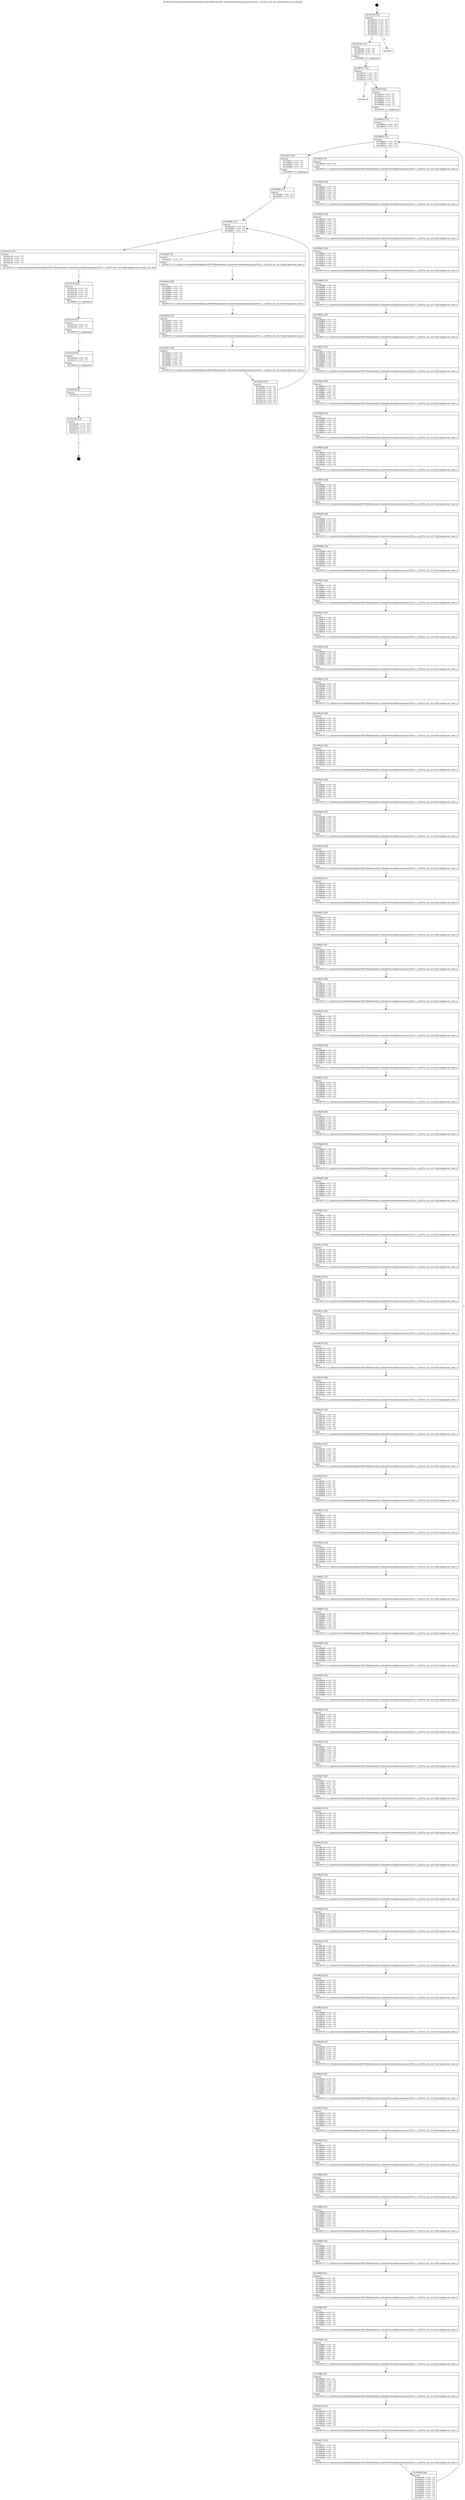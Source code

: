 digraph "0x1097a0" {
  label = "0x1097a0 (/mnt/c/Users/mathe/Desktop/tcc/POCII/binaries/extr_linuxdriversmediacommoncx2341x.c_cx2341x_set_ctrl_Final-regular.out::main(0))"
  labelloc = "t"
  node[shape=record]

  Entry [label="",width=0.3,height=0.3,shape=circle,fillcolor=black,style=filled]
  "0x1097a0" [label="{
     0x1097a0 [35]\l
     | [instrs]\l
     &nbsp;&nbsp;0x1097a0 \<+1\>: ???\l
     &nbsp;&nbsp;0x1097a1 \<+3\>: ???\l
     &nbsp;&nbsp;0x1097a4 \<+7\>: ???\l
     &nbsp;&nbsp;0x1097ab \<+7\>: ???\l
     &nbsp;&nbsp;0x1097b2 \<+3\>: ???\l
     &nbsp;&nbsp;0x1097b5 \<+4\>: ???\l
     &nbsp;&nbsp;0x1097b9 \<+4\>: ???\l
     &nbsp;&nbsp;0x1097bd \<+6\>: ???\l
  }"]
  "0x1097d4" [label="{
     0x1097d4 [13]\l
     | [instrs]\l
     &nbsp;&nbsp;0x1097d4 \<+4\>: ???\l
     &nbsp;&nbsp;0x1097d8 \<+4\>: ???\l
     &nbsp;&nbsp;0x1097dc \<+5\>: ???\l
     | [calls]\l
     &nbsp;&nbsp;0x109060 \{1\} (unknown)\l
  }"]
  "0x1097c3" [label="{
     0x1097c3\l
  }", style=dashed]
  "0x1097e1" [label="{
     0x1097e1 [14]\l
     | [instrs]\l
     &nbsp;&nbsp;0x1097e1 \<+3\>: ???\l
     &nbsp;&nbsp;0x1097e4 \<+3\>: ???\l
     &nbsp;&nbsp;0x1097e7 \<+2\>: ???\l
     &nbsp;&nbsp;0x1097e9 \<+6\>: ???\l
  }"]
  "0x10a15b" [label="{
     0x10a15b\l
  }", style=dashed]
  "0x1097ef" [label="{
     0x1097ef [35]\l
     | [instrs]\l
     &nbsp;&nbsp;0x1097ef \<+5\>: ???\l
     &nbsp;&nbsp;0x1097f4 \<+7\>: ???\l
     &nbsp;&nbsp;0x1097fb \<+7\>: ???\l
     &nbsp;&nbsp;0x109802 \<+4\>: ???\l
     &nbsp;&nbsp;0x109806 \<+7\>: ???\l
     &nbsp;&nbsp;0x10980d \<+5\>: ???\l
     | [calls]\l
     &nbsp;&nbsp;0x109050 \{1\} (unknown)\l
  }"]
  Exit [label="",width=0.3,height=0.3,shape=circle,fillcolor=black,style=filled,peripheries=2]
  "0x10981d" [label="{
     0x10981d [12]\l
     | [instrs]\l
     &nbsp;&nbsp;0x10981d \<+3\>: ???\l
     &nbsp;&nbsp;0x109820 \<+3\>: ???\l
     &nbsp;&nbsp;0x109823 \<+6\>: ???\l
  }"]
  "0x10a07c" [label="{
     0x10a07c [20]\l
     | [instrs]\l
     &nbsp;&nbsp;0x10a07c \<+7\>: ???\l
     &nbsp;&nbsp;0x10a083 \<+4\>: ???\l
     &nbsp;&nbsp;0x10a087 \<+4\>: ???\l
     &nbsp;&nbsp;0x10a08b \<+5\>: ???\l
     | [calls]\l
     &nbsp;&nbsp;0x109050 \{1\} (unknown)\l
  }"]
  "0x109829" [label="{
     0x109829 [5]\l
     | [instrs]\l
     &nbsp;&nbsp;0x109829 \<+5\>: ???\l
     | [calls]\l
     &nbsp;&nbsp;0x109170 \{1\} (/mnt/c/Users/mathe/Desktop/tcc/POCII/binaries/extr_linuxdriversmediacommoncx2341x.c_cx2341x_set_ctrl_Final-regular.out::next_i)\l
  }"]
  "0x10982e" [label="{
     0x10982e [28]\l
     | [instrs]\l
     &nbsp;&nbsp;0x10982e \<+5\>: ???\l
     &nbsp;&nbsp;0x109833 \<+1\>: ???\l
     &nbsp;&nbsp;0x109834 \<+2\>: ???\l
     &nbsp;&nbsp;0x109836 \<+6\>: ???\l
     &nbsp;&nbsp;0x10983c \<+3\>: ???\l
     &nbsp;&nbsp;0x10983f \<+6\>: ???\l
     &nbsp;&nbsp;0x109845 \<+5\>: ???\l
     | [calls]\l
     &nbsp;&nbsp;0x109170 \{1\} (/mnt/c/Users/mathe/Desktop/tcc/POCII/binaries/extr_linuxdriversmediacommoncx2341x.c_cx2341x_set_ctrl_Final-regular.out::next_i)\l
  }"]
  "0x10984a" [label="{
     0x10984a [34]\l
     | [instrs]\l
     &nbsp;&nbsp;0x10984a \<+6\>: ???\l
     &nbsp;&nbsp;0x109850 \<+3\>: ???\l
     &nbsp;&nbsp;0x109853 \<+4\>: ???\l
     &nbsp;&nbsp;0x109857 \<+4\>: ???\l
     &nbsp;&nbsp;0x10985b \<+7\>: ???\l
     &nbsp;&nbsp;0x109862 \<+3\>: ???\l
     &nbsp;&nbsp;0x109865 \<+2\>: ???\l
     &nbsp;&nbsp;0x109867 \<+5\>: ???\l
     | [calls]\l
     &nbsp;&nbsp;0x109170 \{1\} (/mnt/c/Users/mathe/Desktop/tcc/POCII/binaries/extr_linuxdriversmediacommoncx2341x.c_cx2341x_set_ctrl_Final-regular.out::next_i)\l
  }"]
  "0x10986c" [label="{
     0x10986c [28]\l
     | [instrs]\l
     &nbsp;&nbsp;0x10986c \<+5\>: ???\l
     &nbsp;&nbsp;0x109871 \<+1\>: ???\l
     &nbsp;&nbsp;0x109872 \<+2\>: ???\l
     &nbsp;&nbsp;0x109874 \<+6\>: ???\l
     &nbsp;&nbsp;0x10987a \<+3\>: ???\l
     &nbsp;&nbsp;0x10987d \<+6\>: ???\l
     &nbsp;&nbsp;0x109883 \<+5\>: ???\l
     | [calls]\l
     &nbsp;&nbsp;0x109170 \{1\} (/mnt/c/Users/mathe/Desktop/tcc/POCII/binaries/extr_linuxdriversmediacommoncx2341x.c_cx2341x_set_ctrl_Final-regular.out::next_i)\l
  }"]
  "0x109888" [label="{
     0x109888 [35]\l
     | [instrs]\l
     &nbsp;&nbsp;0x109888 \<+6\>: ???\l
     &nbsp;&nbsp;0x10988e \<+3\>: ???\l
     &nbsp;&nbsp;0x109891 \<+4\>: ???\l
     &nbsp;&nbsp;0x109895 \<+4\>: ???\l
     &nbsp;&nbsp;0x109899 \<+7\>: ???\l
     &nbsp;&nbsp;0x1098a0 \<+3\>: ???\l
     &nbsp;&nbsp;0x1098a3 \<+3\>: ???\l
     &nbsp;&nbsp;0x1098a6 \<+5\>: ???\l
     | [calls]\l
     &nbsp;&nbsp;0x109170 \{1\} (/mnt/c/Users/mathe/Desktop/tcc/POCII/binaries/extr_linuxdriversmediacommoncx2341x.c_cx2341x_set_ctrl_Final-regular.out::next_i)\l
  }"]
  "0x1098ab" [label="{
     0x1098ab [28]\l
     | [instrs]\l
     &nbsp;&nbsp;0x1098ab \<+5\>: ???\l
     &nbsp;&nbsp;0x1098b0 \<+1\>: ???\l
     &nbsp;&nbsp;0x1098b1 \<+2\>: ???\l
     &nbsp;&nbsp;0x1098b3 \<+6\>: ???\l
     &nbsp;&nbsp;0x1098b9 \<+3\>: ???\l
     &nbsp;&nbsp;0x1098bc \<+6\>: ???\l
     &nbsp;&nbsp;0x1098c2 \<+5\>: ???\l
     | [calls]\l
     &nbsp;&nbsp;0x109170 \{1\} (/mnt/c/Users/mathe/Desktop/tcc/POCII/binaries/extr_linuxdriversmediacommoncx2341x.c_cx2341x_set_ctrl_Final-regular.out::next_i)\l
  }"]
  "0x1098c7" [label="{
     0x1098c7 [35]\l
     | [instrs]\l
     &nbsp;&nbsp;0x1098c7 \<+6\>: ???\l
     &nbsp;&nbsp;0x1098cd \<+3\>: ???\l
     &nbsp;&nbsp;0x1098d0 \<+4\>: ???\l
     &nbsp;&nbsp;0x1098d4 \<+4\>: ???\l
     &nbsp;&nbsp;0x1098d8 \<+7\>: ???\l
     &nbsp;&nbsp;0x1098df \<+3\>: ???\l
     &nbsp;&nbsp;0x1098e2 \<+3\>: ???\l
     &nbsp;&nbsp;0x1098e5 \<+5\>: ???\l
     | [calls]\l
     &nbsp;&nbsp;0x109170 \{1\} (/mnt/c/Users/mathe/Desktop/tcc/POCII/binaries/extr_linuxdriversmediacommoncx2341x.c_cx2341x_set_ctrl_Final-regular.out::next_i)\l
  }"]
  "0x1098ea" [label="{
     0x1098ea [28]\l
     | [instrs]\l
     &nbsp;&nbsp;0x1098ea \<+5\>: ???\l
     &nbsp;&nbsp;0x1098ef \<+1\>: ???\l
     &nbsp;&nbsp;0x1098f0 \<+2\>: ???\l
     &nbsp;&nbsp;0x1098f2 \<+6\>: ???\l
     &nbsp;&nbsp;0x1098f8 \<+3\>: ???\l
     &nbsp;&nbsp;0x1098fb \<+6\>: ???\l
     &nbsp;&nbsp;0x109901 \<+5\>: ???\l
     | [calls]\l
     &nbsp;&nbsp;0x109170 \{1\} (/mnt/c/Users/mathe/Desktop/tcc/POCII/binaries/extr_linuxdriversmediacommoncx2341x.c_cx2341x_set_ctrl_Final-regular.out::next_i)\l
  }"]
  "0x109906" [label="{
     0x109906 [35]\l
     | [instrs]\l
     &nbsp;&nbsp;0x109906 \<+6\>: ???\l
     &nbsp;&nbsp;0x10990c \<+3\>: ???\l
     &nbsp;&nbsp;0x10990f \<+4\>: ???\l
     &nbsp;&nbsp;0x109913 \<+4\>: ???\l
     &nbsp;&nbsp;0x109917 \<+7\>: ???\l
     &nbsp;&nbsp;0x10991e \<+3\>: ???\l
     &nbsp;&nbsp;0x109921 \<+3\>: ???\l
     &nbsp;&nbsp;0x109924 \<+5\>: ???\l
     | [calls]\l
     &nbsp;&nbsp;0x109170 \{1\} (/mnt/c/Users/mathe/Desktop/tcc/POCII/binaries/extr_linuxdriversmediacommoncx2341x.c_cx2341x_set_ctrl_Final-regular.out::next_i)\l
  }"]
  "0x109929" [label="{
     0x109929 [28]\l
     | [instrs]\l
     &nbsp;&nbsp;0x109929 \<+5\>: ???\l
     &nbsp;&nbsp;0x10992e \<+1\>: ???\l
     &nbsp;&nbsp;0x10992f \<+2\>: ???\l
     &nbsp;&nbsp;0x109931 \<+6\>: ???\l
     &nbsp;&nbsp;0x109937 \<+3\>: ???\l
     &nbsp;&nbsp;0x10993a \<+6\>: ???\l
     &nbsp;&nbsp;0x109940 \<+5\>: ???\l
     | [calls]\l
     &nbsp;&nbsp;0x109170 \{1\} (/mnt/c/Users/mathe/Desktop/tcc/POCII/binaries/extr_linuxdriversmediacommoncx2341x.c_cx2341x_set_ctrl_Final-regular.out::next_i)\l
  }"]
  "0x109945" [label="{
     0x109945 [35]\l
     | [instrs]\l
     &nbsp;&nbsp;0x109945 \<+6\>: ???\l
     &nbsp;&nbsp;0x10994b \<+3\>: ???\l
     &nbsp;&nbsp;0x10994e \<+4\>: ???\l
     &nbsp;&nbsp;0x109952 \<+4\>: ???\l
     &nbsp;&nbsp;0x109956 \<+7\>: ???\l
     &nbsp;&nbsp;0x10995d \<+3\>: ???\l
     &nbsp;&nbsp;0x109960 \<+3\>: ???\l
     &nbsp;&nbsp;0x109963 \<+5\>: ???\l
     | [calls]\l
     &nbsp;&nbsp;0x109170 \{1\} (/mnt/c/Users/mathe/Desktop/tcc/POCII/binaries/extr_linuxdriversmediacommoncx2341x.c_cx2341x_set_ctrl_Final-regular.out::next_i)\l
  }"]
  "0x109968" [label="{
     0x109968 [28]\l
     | [instrs]\l
     &nbsp;&nbsp;0x109968 \<+5\>: ???\l
     &nbsp;&nbsp;0x10996d \<+1\>: ???\l
     &nbsp;&nbsp;0x10996e \<+2\>: ???\l
     &nbsp;&nbsp;0x109970 \<+6\>: ???\l
     &nbsp;&nbsp;0x109976 \<+3\>: ???\l
     &nbsp;&nbsp;0x109979 \<+6\>: ???\l
     &nbsp;&nbsp;0x10997f \<+5\>: ???\l
     | [calls]\l
     &nbsp;&nbsp;0x109170 \{1\} (/mnt/c/Users/mathe/Desktop/tcc/POCII/binaries/extr_linuxdriversmediacommoncx2341x.c_cx2341x_set_ctrl_Final-regular.out::next_i)\l
  }"]
  "0x109984" [label="{
     0x109984 [35]\l
     | [instrs]\l
     &nbsp;&nbsp;0x109984 \<+6\>: ???\l
     &nbsp;&nbsp;0x10998a \<+3\>: ???\l
     &nbsp;&nbsp;0x10998d \<+4\>: ???\l
     &nbsp;&nbsp;0x109991 \<+4\>: ???\l
     &nbsp;&nbsp;0x109995 \<+7\>: ???\l
     &nbsp;&nbsp;0x10999c \<+3\>: ???\l
     &nbsp;&nbsp;0x10999f \<+3\>: ???\l
     &nbsp;&nbsp;0x1099a2 \<+5\>: ???\l
     | [calls]\l
     &nbsp;&nbsp;0x109170 \{1\} (/mnt/c/Users/mathe/Desktop/tcc/POCII/binaries/extr_linuxdriversmediacommoncx2341x.c_cx2341x_set_ctrl_Final-regular.out::next_i)\l
  }"]
  "0x1099a7" [label="{
     0x1099a7 [28]\l
     | [instrs]\l
     &nbsp;&nbsp;0x1099a7 \<+5\>: ???\l
     &nbsp;&nbsp;0x1099ac \<+1\>: ???\l
     &nbsp;&nbsp;0x1099ad \<+2\>: ???\l
     &nbsp;&nbsp;0x1099af \<+6\>: ???\l
     &nbsp;&nbsp;0x1099b5 \<+3\>: ???\l
     &nbsp;&nbsp;0x1099b8 \<+6\>: ???\l
     &nbsp;&nbsp;0x1099be \<+5\>: ???\l
     | [calls]\l
     &nbsp;&nbsp;0x109170 \{1\} (/mnt/c/Users/mathe/Desktop/tcc/POCII/binaries/extr_linuxdriversmediacommoncx2341x.c_cx2341x_set_ctrl_Final-regular.out::next_i)\l
  }"]
  "0x1099c3" [label="{
     0x1099c3 [35]\l
     | [instrs]\l
     &nbsp;&nbsp;0x1099c3 \<+6\>: ???\l
     &nbsp;&nbsp;0x1099c9 \<+3\>: ???\l
     &nbsp;&nbsp;0x1099cc \<+4\>: ???\l
     &nbsp;&nbsp;0x1099d0 \<+4\>: ???\l
     &nbsp;&nbsp;0x1099d4 \<+7\>: ???\l
     &nbsp;&nbsp;0x1099db \<+3\>: ???\l
     &nbsp;&nbsp;0x1099de \<+3\>: ???\l
     &nbsp;&nbsp;0x1099e1 \<+5\>: ???\l
     | [calls]\l
     &nbsp;&nbsp;0x109170 \{1\} (/mnt/c/Users/mathe/Desktop/tcc/POCII/binaries/extr_linuxdriversmediacommoncx2341x.c_cx2341x_set_ctrl_Final-regular.out::next_i)\l
  }"]
  "0x1099e6" [label="{
     0x1099e6 [28]\l
     | [instrs]\l
     &nbsp;&nbsp;0x1099e6 \<+5\>: ???\l
     &nbsp;&nbsp;0x1099eb \<+1\>: ???\l
     &nbsp;&nbsp;0x1099ec \<+2\>: ???\l
     &nbsp;&nbsp;0x1099ee \<+6\>: ???\l
     &nbsp;&nbsp;0x1099f4 \<+3\>: ???\l
     &nbsp;&nbsp;0x1099f7 \<+6\>: ???\l
     &nbsp;&nbsp;0x1099fd \<+5\>: ???\l
     | [calls]\l
     &nbsp;&nbsp;0x109170 \{1\} (/mnt/c/Users/mathe/Desktop/tcc/POCII/binaries/extr_linuxdriversmediacommoncx2341x.c_cx2341x_set_ctrl_Final-regular.out::next_i)\l
  }"]
  "0x109a02" [label="{
     0x109a02 [35]\l
     | [instrs]\l
     &nbsp;&nbsp;0x109a02 \<+6\>: ???\l
     &nbsp;&nbsp;0x109a08 \<+3\>: ???\l
     &nbsp;&nbsp;0x109a0b \<+4\>: ???\l
     &nbsp;&nbsp;0x109a0f \<+4\>: ???\l
     &nbsp;&nbsp;0x109a13 \<+7\>: ???\l
     &nbsp;&nbsp;0x109a1a \<+3\>: ???\l
     &nbsp;&nbsp;0x109a1d \<+3\>: ???\l
     &nbsp;&nbsp;0x109a20 \<+5\>: ???\l
     | [calls]\l
     &nbsp;&nbsp;0x109170 \{1\} (/mnt/c/Users/mathe/Desktop/tcc/POCII/binaries/extr_linuxdriversmediacommoncx2341x.c_cx2341x_set_ctrl_Final-regular.out::next_i)\l
  }"]
  "0x109a25" [label="{
     0x109a25 [28]\l
     | [instrs]\l
     &nbsp;&nbsp;0x109a25 \<+5\>: ???\l
     &nbsp;&nbsp;0x109a2a \<+1\>: ???\l
     &nbsp;&nbsp;0x109a2b \<+2\>: ???\l
     &nbsp;&nbsp;0x109a2d \<+6\>: ???\l
     &nbsp;&nbsp;0x109a33 \<+3\>: ???\l
     &nbsp;&nbsp;0x109a36 \<+6\>: ???\l
     &nbsp;&nbsp;0x109a3c \<+5\>: ???\l
     | [calls]\l
     &nbsp;&nbsp;0x109170 \{1\} (/mnt/c/Users/mathe/Desktop/tcc/POCII/binaries/extr_linuxdriversmediacommoncx2341x.c_cx2341x_set_ctrl_Final-regular.out::next_i)\l
  }"]
  "0x109a41" [label="{
     0x109a41 [35]\l
     | [instrs]\l
     &nbsp;&nbsp;0x109a41 \<+6\>: ???\l
     &nbsp;&nbsp;0x109a47 \<+3\>: ???\l
     &nbsp;&nbsp;0x109a4a \<+4\>: ???\l
     &nbsp;&nbsp;0x109a4e \<+4\>: ???\l
     &nbsp;&nbsp;0x109a52 \<+7\>: ???\l
     &nbsp;&nbsp;0x109a59 \<+3\>: ???\l
     &nbsp;&nbsp;0x109a5c \<+3\>: ???\l
     &nbsp;&nbsp;0x109a5f \<+5\>: ???\l
     | [calls]\l
     &nbsp;&nbsp;0x109170 \{1\} (/mnt/c/Users/mathe/Desktop/tcc/POCII/binaries/extr_linuxdriversmediacommoncx2341x.c_cx2341x_set_ctrl_Final-regular.out::next_i)\l
  }"]
  "0x109a64" [label="{
     0x109a64 [28]\l
     | [instrs]\l
     &nbsp;&nbsp;0x109a64 \<+5\>: ???\l
     &nbsp;&nbsp;0x109a69 \<+1\>: ???\l
     &nbsp;&nbsp;0x109a6a \<+2\>: ???\l
     &nbsp;&nbsp;0x109a6c \<+6\>: ???\l
     &nbsp;&nbsp;0x109a72 \<+3\>: ???\l
     &nbsp;&nbsp;0x109a75 \<+6\>: ???\l
     &nbsp;&nbsp;0x109a7b \<+5\>: ???\l
     | [calls]\l
     &nbsp;&nbsp;0x109170 \{1\} (/mnt/c/Users/mathe/Desktop/tcc/POCII/binaries/extr_linuxdriversmediacommoncx2341x.c_cx2341x_set_ctrl_Final-regular.out::next_i)\l
  }"]
  "0x109a80" [label="{
     0x109a80 [35]\l
     | [instrs]\l
     &nbsp;&nbsp;0x109a80 \<+6\>: ???\l
     &nbsp;&nbsp;0x109a86 \<+3\>: ???\l
     &nbsp;&nbsp;0x109a89 \<+4\>: ???\l
     &nbsp;&nbsp;0x109a8d \<+4\>: ???\l
     &nbsp;&nbsp;0x109a91 \<+7\>: ???\l
     &nbsp;&nbsp;0x109a98 \<+3\>: ???\l
     &nbsp;&nbsp;0x109a9b \<+3\>: ???\l
     &nbsp;&nbsp;0x109a9e \<+5\>: ???\l
     | [calls]\l
     &nbsp;&nbsp;0x109170 \{1\} (/mnt/c/Users/mathe/Desktop/tcc/POCII/binaries/extr_linuxdriversmediacommoncx2341x.c_cx2341x_set_ctrl_Final-regular.out::next_i)\l
  }"]
  "0x109aa3" [label="{
     0x109aa3 [28]\l
     | [instrs]\l
     &nbsp;&nbsp;0x109aa3 \<+5\>: ???\l
     &nbsp;&nbsp;0x109aa8 \<+1\>: ???\l
     &nbsp;&nbsp;0x109aa9 \<+2\>: ???\l
     &nbsp;&nbsp;0x109aab \<+6\>: ???\l
     &nbsp;&nbsp;0x109ab1 \<+3\>: ???\l
     &nbsp;&nbsp;0x109ab4 \<+6\>: ???\l
     &nbsp;&nbsp;0x109aba \<+5\>: ???\l
     | [calls]\l
     &nbsp;&nbsp;0x109170 \{1\} (/mnt/c/Users/mathe/Desktop/tcc/POCII/binaries/extr_linuxdriversmediacommoncx2341x.c_cx2341x_set_ctrl_Final-regular.out::next_i)\l
  }"]
  "0x109abf" [label="{
     0x109abf [35]\l
     | [instrs]\l
     &nbsp;&nbsp;0x109abf \<+6\>: ???\l
     &nbsp;&nbsp;0x109ac5 \<+3\>: ???\l
     &nbsp;&nbsp;0x109ac8 \<+4\>: ???\l
     &nbsp;&nbsp;0x109acc \<+4\>: ???\l
     &nbsp;&nbsp;0x109ad0 \<+7\>: ???\l
     &nbsp;&nbsp;0x109ad7 \<+3\>: ???\l
     &nbsp;&nbsp;0x109ada \<+3\>: ???\l
     &nbsp;&nbsp;0x109add \<+5\>: ???\l
     | [calls]\l
     &nbsp;&nbsp;0x109170 \{1\} (/mnt/c/Users/mathe/Desktop/tcc/POCII/binaries/extr_linuxdriversmediacommoncx2341x.c_cx2341x_set_ctrl_Final-regular.out::next_i)\l
  }"]
  "0x109ae2" [label="{
     0x109ae2 [28]\l
     | [instrs]\l
     &nbsp;&nbsp;0x109ae2 \<+5\>: ???\l
     &nbsp;&nbsp;0x109ae7 \<+1\>: ???\l
     &nbsp;&nbsp;0x109ae8 \<+2\>: ???\l
     &nbsp;&nbsp;0x109aea \<+6\>: ???\l
     &nbsp;&nbsp;0x109af0 \<+3\>: ???\l
     &nbsp;&nbsp;0x109af3 \<+6\>: ???\l
     &nbsp;&nbsp;0x109af9 \<+5\>: ???\l
     | [calls]\l
     &nbsp;&nbsp;0x109170 \{1\} (/mnt/c/Users/mathe/Desktop/tcc/POCII/binaries/extr_linuxdriversmediacommoncx2341x.c_cx2341x_set_ctrl_Final-regular.out::next_i)\l
  }"]
  "0x109afe" [label="{
     0x109afe [35]\l
     | [instrs]\l
     &nbsp;&nbsp;0x109afe \<+6\>: ???\l
     &nbsp;&nbsp;0x109b04 \<+3\>: ???\l
     &nbsp;&nbsp;0x109b07 \<+4\>: ???\l
     &nbsp;&nbsp;0x109b0b \<+4\>: ???\l
     &nbsp;&nbsp;0x109b0f \<+7\>: ???\l
     &nbsp;&nbsp;0x109b16 \<+3\>: ???\l
     &nbsp;&nbsp;0x109b19 \<+3\>: ???\l
     &nbsp;&nbsp;0x109b1c \<+5\>: ???\l
     | [calls]\l
     &nbsp;&nbsp;0x109170 \{1\} (/mnt/c/Users/mathe/Desktop/tcc/POCII/binaries/extr_linuxdriversmediacommoncx2341x.c_cx2341x_set_ctrl_Final-regular.out::next_i)\l
  }"]
  "0x109b21" [label="{
     0x109b21 [28]\l
     | [instrs]\l
     &nbsp;&nbsp;0x109b21 \<+5\>: ???\l
     &nbsp;&nbsp;0x109b26 \<+1\>: ???\l
     &nbsp;&nbsp;0x109b27 \<+2\>: ???\l
     &nbsp;&nbsp;0x109b29 \<+6\>: ???\l
     &nbsp;&nbsp;0x109b2f \<+3\>: ???\l
     &nbsp;&nbsp;0x109b32 \<+6\>: ???\l
     &nbsp;&nbsp;0x109b38 \<+5\>: ???\l
     | [calls]\l
     &nbsp;&nbsp;0x109170 \{1\} (/mnt/c/Users/mathe/Desktop/tcc/POCII/binaries/extr_linuxdriversmediacommoncx2341x.c_cx2341x_set_ctrl_Final-regular.out::next_i)\l
  }"]
  "0x109b3d" [label="{
     0x109b3d [35]\l
     | [instrs]\l
     &nbsp;&nbsp;0x109b3d \<+6\>: ???\l
     &nbsp;&nbsp;0x109b43 \<+3\>: ???\l
     &nbsp;&nbsp;0x109b46 \<+4\>: ???\l
     &nbsp;&nbsp;0x109b4a \<+4\>: ???\l
     &nbsp;&nbsp;0x109b4e \<+7\>: ???\l
     &nbsp;&nbsp;0x109b55 \<+3\>: ???\l
     &nbsp;&nbsp;0x109b58 \<+3\>: ???\l
     &nbsp;&nbsp;0x109b5b \<+5\>: ???\l
     | [calls]\l
     &nbsp;&nbsp;0x109170 \{1\} (/mnt/c/Users/mathe/Desktop/tcc/POCII/binaries/extr_linuxdriversmediacommoncx2341x.c_cx2341x_set_ctrl_Final-regular.out::next_i)\l
  }"]
  "0x109b60" [label="{
     0x109b60 [28]\l
     | [instrs]\l
     &nbsp;&nbsp;0x109b60 \<+5\>: ???\l
     &nbsp;&nbsp;0x109b65 \<+1\>: ???\l
     &nbsp;&nbsp;0x109b66 \<+2\>: ???\l
     &nbsp;&nbsp;0x109b68 \<+6\>: ???\l
     &nbsp;&nbsp;0x109b6e \<+3\>: ???\l
     &nbsp;&nbsp;0x109b71 \<+6\>: ???\l
     &nbsp;&nbsp;0x109b77 \<+5\>: ???\l
     | [calls]\l
     &nbsp;&nbsp;0x109170 \{1\} (/mnt/c/Users/mathe/Desktop/tcc/POCII/binaries/extr_linuxdriversmediacommoncx2341x.c_cx2341x_set_ctrl_Final-regular.out::next_i)\l
  }"]
  "0x109b7c" [label="{
     0x109b7c [35]\l
     | [instrs]\l
     &nbsp;&nbsp;0x109b7c \<+6\>: ???\l
     &nbsp;&nbsp;0x109b82 \<+3\>: ???\l
     &nbsp;&nbsp;0x109b85 \<+4\>: ???\l
     &nbsp;&nbsp;0x109b89 \<+4\>: ???\l
     &nbsp;&nbsp;0x109b8d \<+7\>: ???\l
     &nbsp;&nbsp;0x109b94 \<+3\>: ???\l
     &nbsp;&nbsp;0x109b97 \<+3\>: ???\l
     &nbsp;&nbsp;0x109b9a \<+5\>: ???\l
     | [calls]\l
     &nbsp;&nbsp;0x109170 \{1\} (/mnt/c/Users/mathe/Desktop/tcc/POCII/binaries/extr_linuxdriversmediacommoncx2341x.c_cx2341x_set_ctrl_Final-regular.out::next_i)\l
  }"]
  "0x109b9f" [label="{
     0x109b9f [28]\l
     | [instrs]\l
     &nbsp;&nbsp;0x109b9f \<+5\>: ???\l
     &nbsp;&nbsp;0x109ba4 \<+1\>: ???\l
     &nbsp;&nbsp;0x109ba5 \<+2\>: ???\l
     &nbsp;&nbsp;0x109ba7 \<+6\>: ???\l
     &nbsp;&nbsp;0x109bad \<+3\>: ???\l
     &nbsp;&nbsp;0x109bb0 \<+6\>: ???\l
     &nbsp;&nbsp;0x109bb6 \<+5\>: ???\l
     | [calls]\l
     &nbsp;&nbsp;0x109170 \{1\} (/mnt/c/Users/mathe/Desktop/tcc/POCII/binaries/extr_linuxdriversmediacommoncx2341x.c_cx2341x_set_ctrl_Final-regular.out::next_i)\l
  }"]
  "0x109bbb" [label="{
     0x109bbb [35]\l
     | [instrs]\l
     &nbsp;&nbsp;0x109bbb \<+6\>: ???\l
     &nbsp;&nbsp;0x109bc1 \<+3\>: ???\l
     &nbsp;&nbsp;0x109bc4 \<+4\>: ???\l
     &nbsp;&nbsp;0x109bc8 \<+4\>: ???\l
     &nbsp;&nbsp;0x109bcc \<+7\>: ???\l
     &nbsp;&nbsp;0x109bd3 \<+3\>: ???\l
     &nbsp;&nbsp;0x109bd6 \<+3\>: ???\l
     &nbsp;&nbsp;0x109bd9 \<+5\>: ???\l
     | [calls]\l
     &nbsp;&nbsp;0x109170 \{1\} (/mnt/c/Users/mathe/Desktop/tcc/POCII/binaries/extr_linuxdriversmediacommoncx2341x.c_cx2341x_set_ctrl_Final-regular.out::next_i)\l
  }"]
  "0x109bde" [label="{
     0x109bde [28]\l
     | [instrs]\l
     &nbsp;&nbsp;0x109bde \<+5\>: ???\l
     &nbsp;&nbsp;0x109be3 \<+1\>: ???\l
     &nbsp;&nbsp;0x109be4 \<+2\>: ???\l
     &nbsp;&nbsp;0x109be6 \<+6\>: ???\l
     &nbsp;&nbsp;0x109bec \<+3\>: ???\l
     &nbsp;&nbsp;0x109bef \<+6\>: ???\l
     &nbsp;&nbsp;0x109bf5 \<+5\>: ???\l
     | [calls]\l
     &nbsp;&nbsp;0x109170 \{1\} (/mnt/c/Users/mathe/Desktop/tcc/POCII/binaries/extr_linuxdriversmediacommoncx2341x.c_cx2341x_set_ctrl_Final-regular.out::next_i)\l
  }"]
  "0x109bfa" [label="{
     0x109bfa [35]\l
     | [instrs]\l
     &nbsp;&nbsp;0x109bfa \<+6\>: ???\l
     &nbsp;&nbsp;0x109c00 \<+3\>: ???\l
     &nbsp;&nbsp;0x109c03 \<+4\>: ???\l
     &nbsp;&nbsp;0x109c07 \<+4\>: ???\l
     &nbsp;&nbsp;0x109c0b \<+7\>: ???\l
     &nbsp;&nbsp;0x109c12 \<+3\>: ???\l
     &nbsp;&nbsp;0x109c15 \<+3\>: ???\l
     &nbsp;&nbsp;0x109c18 \<+5\>: ???\l
     | [calls]\l
     &nbsp;&nbsp;0x109170 \{1\} (/mnt/c/Users/mathe/Desktop/tcc/POCII/binaries/extr_linuxdriversmediacommoncx2341x.c_cx2341x_set_ctrl_Final-regular.out::next_i)\l
  }"]
  "0x109c1d" [label="{
     0x109c1d [28]\l
     | [instrs]\l
     &nbsp;&nbsp;0x109c1d \<+5\>: ???\l
     &nbsp;&nbsp;0x109c22 \<+1\>: ???\l
     &nbsp;&nbsp;0x109c23 \<+2\>: ???\l
     &nbsp;&nbsp;0x109c25 \<+6\>: ???\l
     &nbsp;&nbsp;0x109c2b \<+3\>: ???\l
     &nbsp;&nbsp;0x109c2e \<+6\>: ???\l
     &nbsp;&nbsp;0x109c34 \<+5\>: ???\l
     | [calls]\l
     &nbsp;&nbsp;0x109170 \{1\} (/mnt/c/Users/mathe/Desktop/tcc/POCII/binaries/extr_linuxdriversmediacommoncx2341x.c_cx2341x_set_ctrl_Final-regular.out::next_i)\l
  }"]
  "0x109c39" [label="{
     0x109c39 [35]\l
     | [instrs]\l
     &nbsp;&nbsp;0x109c39 \<+6\>: ???\l
     &nbsp;&nbsp;0x109c3f \<+3\>: ???\l
     &nbsp;&nbsp;0x109c42 \<+4\>: ???\l
     &nbsp;&nbsp;0x109c46 \<+4\>: ???\l
     &nbsp;&nbsp;0x109c4a \<+7\>: ???\l
     &nbsp;&nbsp;0x109c51 \<+3\>: ???\l
     &nbsp;&nbsp;0x109c54 \<+3\>: ???\l
     &nbsp;&nbsp;0x109c57 \<+5\>: ???\l
     | [calls]\l
     &nbsp;&nbsp;0x109170 \{1\} (/mnt/c/Users/mathe/Desktop/tcc/POCII/binaries/extr_linuxdriversmediacommoncx2341x.c_cx2341x_set_ctrl_Final-regular.out::next_i)\l
  }"]
  "0x109c5c" [label="{
     0x109c5c [28]\l
     | [instrs]\l
     &nbsp;&nbsp;0x109c5c \<+5\>: ???\l
     &nbsp;&nbsp;0x109c61 \<+1\>: ???\l
     &nbsp;&nbsp;0x109c62 \<+2\>: ???\l
     &nbsp;&nbsp;0x109c64 \<+6\>: ???\l
     &nbsp;&nbsp;0x109c6a \<+3\>: ???\l
     &nbsp;&nbsp;0x109c6d \<+6\>: ???\l
     &nbsp;&nbsp;0x109c73 \<+5\>: ???\l
     | [calls]\l
     &nbsp;&nbsp;0x109170 \{1\} (/mnt/c/Users/mathe/Desktop/tcc/POCII/binaries/extr_linuxdriversmediacommoncx2341x.c_cx2341x_set_ctrl_Final-regular.out::next_i)\l
  }"]
  "0x109c78" [label="{
     0x109c78 [35]\l
     | [instrs]\l
     &nbsp;&nbsp;0x109c78 \<+6\>: ???\l
     &nbsp;&nbsp;0x109c7e \<+3\>: ???\l
     &nbsp;&nbsp;0x109c81 \<+4\>: ???\l
     &nbsp;&nbsp;0x109c85 \<+4\>: ???\l
     &nbsp;&nbsp;0x109c89 \<+7\>: ???\l
     &nbsp;&nbsp;0x109c90 \<+3\>: ???\l
     &nbsp;&nbsp;0x109c93 \<+3\>: ???\l
     &nbsp;&nbsp;0x109c96 \<+5\>: ???\l
     | [calls]\l
     &nbsp;&nbsp;0x109170 \{1\} (/mnt/c/Users/mathe/Desktop/tcc/POCII/binaries/extr_linuxdriversmediacommoncx2341x.c_cx2341x_set_ctrl_Final-regular.out::next_i)\l
  }"]
  "0x109c9b" [label="{
     0x109c9b [28]\l
     | [instrs]\l
     &nbsp;&nbsp;0x109c9b \<+5\>: ???\l
     &nbsp;&nbsp;0x109ca0 \<+1\>: ???\l
     &nbsp;&nbsp;0x109ca1 \<+2\>: ???\l
     &nbsp;&nbsp;0x109ca3 \<+6\>: ???\l
     &nbsp;&nbsp;0x109ca9 \<+3\>: ???\l
     &nbsp;&nbsp;0x109cac \<+6\>: ???\l
     &nbsp;&nbsp;0x109cb2 \<+5\>: ???\l
     | [calls]\l
     &nbsp;&nbsp;0x109170 \{1\} (/mnt/c/Users/mathe/Desktop/tcc/POCII/binaries/extr_linuxdriversmediacommoncx2341x.c_cx2341x_set_ctrl_Final-regular.out::next_i)\l
  }"]
  "0x109cb7" [label="{
     0x109cb7 [35]\l
     | [instrs]\l
     &nbsp;&nbsp;0x109cb7 \<+6\>: ???\l
     &nbsp;&nbsp;0x109cbd \<+3\>: ???\l
     &nbsp;&nbsp;0x109cc0 \<+4\>: ???\l
     &nbsp;&nbsp;0x109cc4 \<+4\>: ???\l
     &nbsp;&nbsp;0x109cc8 \<+7\>: ???\l
     &nbsp;&nbsp;0x109ccf \<+3\>: ???\l
     &nbsp;&nbsp;0x109cd2 \<+3\>: ???\l
     &nbsp;&nbsp;0x109cd5 \<+5\>: ???\l
     | [calls]\l
     &nbsp;&nbsp;0x109170 \{1\} (/mnt/c/Users/mathe/Desktop/tcc/POCII/binaries/extr_linuxdriversmediacommoncx2341x.c_cx2341x_set_ctrl_Final-regular.out::next_i)\l
  }"]
  "0x109cda" [label="{
     0x109cda [25]\l
     | [instrs]\l
     &nbsp;&nbsp;0x109cda \<+5\>: ???\l
     &nbsp;&nbsp;0x109cdf \<+1\>: ???\l
     &nbsp;&nbsp;0x109ce0 \<+2\>: ???\l
     &nbsp;&nbsp;0x109ce2 \<+6\>: ???\l
     &nbsp;&nbsp;0x109ce8 \<+3\>: ???\l
     &nbsp;&nbsp;0x109ceb \<+3\>: ???\l
     &nbsp;&nbsp;0x109cee \<+5\>: ???\l
     | [calls]\l
     &nbsp;&nbsp;0x109170 \{1\} (/mnt/c/Users/mathe/Desktop/tcc/POCII/binaries/extr_linuxdriversmediacommoncx2341x.c_cx2341x_set_ctrl_Final-regular.out::next_i)\l
  }"]
  "0x109cf3" [label="{
     0x109cf3 [32]\l
     | [instrs]\l
     &nbsp;&nbsp;0x109cf3 \<+3\>: ???\l
     &nbsp;&nbsp;0x109cf6 \<+3\>: ???\l
     &nbsp;&nbsp;0x109cf9 \<+4\>: ???\l
     &nbsp;&nbsp;0x109cfd \<+4\>: ???\l
     &nbsp;&nbsp;0x109d01 \<+7\>: ???\l
     &nbsp;&nbsp;0x109d08 \<+3\>: ???\l
     &nbsp;&nbsp;0x109d0b \<+3\>: ???\l
     &nbsp;&nbsp;0x109d0e \<+5\>: ???\l
     | [calls]\l
     &nbsp;&nbsp;0x109170 \{1\} (/mnt/c/Users/mathe/Desktop/tcc/POCII/binaries/extr_linuxdriversmediacommoncx2341x.c_cx2341x_set_ctrl_Final-regular.out::next_i)\l
  }"]
  "0x109d13" [label="{
     0x109d13 [25]\l
     | [instrs]\l
     &nbsp;&nbsp;0x109d13 \<+5\>: ???\l
     &nbsp;&nbsp;0x109d18 \<+1\>: ???\l
     &nbsp;&nbsp;0x109d19 \<+2\>: ???\l
     &nbsp;&nbsp;0x109d1b \<+6\>: ???\l
     &nbsp;&nbsp;0x109d21 \<+3\>: ???\l
     &nbsp;&nbsp;0x109d24 \<+3\>: ???\l
     &nbsp;&nbsp;0x109d27 \<+5\>: ???\l
     | [calls]\l
     &nbsp;&nbsp;0x109170 \{1\} (/mnt/c/Users/mathe/Desktop/tcc/POCII/binaries/extr_linuxdriversmediacommoncx2341x.c_cx2341x_set_ctrl_Final-regular.out::next_i)\l
  }"]
  "0x109d2c" [label="{
     0x109d2c [32]\l
     | [instrs]\l
     &nbsp;&nbsp;0x109d2c \<+3\>: ???\l
     &nbsp;&nbsp;0x109d2f \<+3\>: ???\l
     &nbsp;&nbsp;0x109d32 \<+4\>: ???\l
     &nbsp;&nbsp;0x109d36 \<+4\>: ???\l
     &nbsp;&nbsp;0x109d3a \<+7\>: ???\l
     &nbsp;&nbsp;0x109d41 \<+3\>: ???\l
     &nbsp;&nbsp;0x109d44 \<+3\>: ???\l
     &nbsp;&nbsp;0x109d47 \<+5\>: ???\l
     | [calls]\l
     &nbsp;&nbsp;0x109170 \{1\} (/mnt/c/Users/mathe/Desktop/tcc/POCII/binaries/extr_linuxdriversmediacommoncx2341x.c_cx2341x_set_ctrl_Final-regular.out::next_i)\l
  }"]
  "0x109d4c" [label="{
     0x109d4c [25]\l
     | [instrs]\l
     &nbsp;&nbsp;0x109d4c \<+5\>: ???\l
     &nbsp;&nbsp;0x109d51 \<+1\>: ???\l
     &nbsp;&nbsp;0x109d52 \<+2\>: ???\l
     &nbsp;&nbsp;0x109d54 \<+6\>: ???\l
     &nbsp;&nbsp;0x109d5a \<+3\>: ???\l
     &nbsp;&nbsp;0x109d5d \<+3\>: ???\l
     &nbsp;&nbsp;0x109d60 \<+5\>: ???\l
     | [calls]\l
     &nbsp;&nbsp;0x109170 \{1\} (/mnt/c/Users/mathe/Desktop/tcc/POCII/binaries/extr_linuxdriversmediacommoncx2341x.c_cx2341x_set_ctrl_Final-regular.out::next_i)\l
  }"]
  "0x109d65" [label="{
     0x109d65 [32]\l
     | [instrs]\l
     &nbsp;&nbsp;0x109d65 \<+3\>: ???\l
     &nbsp;&nbsp;0x109d68 \<+3\>: ???\l
     &nbsp;&nbsp;0x109d6b \<+4\>: ???\l
     &nbsp;&nbsp;0x109d6f \<+4\>: ???\l
     &nbsp;&nbsp;0x109d73 \<+7\>: ???\l
     &nbsp;&nbsp;0x109d7a \<+3\>: ???\l
     &nbsp;&nbsp;0x109d7d \<+3\>: ???\l
     &nbsp;&nbsp;0x109d80 \<+5\>: ???\l
     | [calls]\l
     &nbsp;&nbsp;0x109170 \{1\} (/mnt/c/Users/mathe/Desktop/tcc/POCII/binaries/extr_linuxdriversmediacommoncx2341x.c_cx2341x_set_ctrl_Final-regular.out::next_i)\l
  }"]
  "0x109d85" [label="{
     0x109d85 [25]\l
     | [instrs]\l
     &nbsp;&nbsp;0x109d85 \<+5\>: ???\l
     &nbsp;&nbsp;0x109d8a \<+1\>: ???\l
     &nbsp;&nbsp;0x109d8b \<+2\>: ???\l
     &nbsp;&nbsp;0x109d8d \<+6\>: ???\l
     &nbsp;&nbsp;0x109d93 \<+3\>: ???\l
     &nbsp;&nbsp;0x109d96 \<+3\>: ???\l
     &nbsp;&nbsp;0x109d99 \<+5\>: ???\l
     | [calls]\l
     &nbsp;&nbsp;0x109170 \{1\} (/mnt/c/Users/mathe/Desktop/tcc/POCII/binaries/extr_linuxdriversmediacommoncx2341x.c_cx2341x_set_ctrl_Final-regular.out::next_i)\l
  }"]
  "0x109d9e" [label="{
     0x109d9e [32]\l
     | [instrs]\l
     &nbsp;&nbsp;0x109d9e \<+3\>: ???\l
     &nbsp;&nbsp;0x109da1 \<+3\>: ???\l
     &nbsp;&nbsp;0x109da4 \<+4\>: ???\l
     &nbsp;&nbsp;0x109da8 \<+4\>: ???\l
     &nbsp;&nbsp;0x109dac \<+7\>: ???\l
     &nbsp;&nbsp;0x109db3 \<+3\>: ???\l
     &nbsp;&nbsp;0x109db6 \<+3\>: ???\l
     &nbsp;&nbsp;0x109db9 \<+5\>: ???\l
     | [calls]\l
     &nbsp;&nbsp;0x109170 \{1\} (/mnt/c/Users/mathe/Desktop/tcc/POCII/binaries/extr_linuxdriversmediacommoncx2341x.c_cx2341x_set_ctrl_Final-regular.out::next_i)\l
  }"]
  "0x109dbe" [label="{
     0x109dbe [25]\l
     | [instrs]\l
     &nbsp;&nbsp;0x109dbe \<+5\>: ???\l
     &nbsp;&nbsp;0x109dc3 \<+1\>: ???\l
     &nbsp;&nbsp;0x109dc4 \<+2\>: ???\l
     &nbsp;&nbsp;0x109dc6 \<+6\>: ???\l
     &nbsp;&nbsp;0x109dcc \<+3\>: ???\l
     &nbsp;&nbsp;0x109dcf \<+3\>: ???\l
     &nbsp;&nbsp;0x109dd2 \<+5\>: ???\l
     | [calls]\l
     &nbsp;&nbsp;0x109170 \{1\} (/mnt/c/Users/mathe/Desktop/tcc/POCII/binaries/extr_linuxdriversmediacommoncx2341x.c_cx2341x_set_ctrl_Final-regular.out::next_i)\l
  }"]
  "0x109dd7" [label="{
     0x109dd7 [32]\l
     | [instrs]\l
     &nbsp;&nbsp;0x109dd7 \<+3\>: ???\l
     &nbsp;&nbsp;0x109dda \<+3\>: ???\l
     &nbsp;&nbsp;0x109ddd \<+4\>: ???\l
     &nbsp;&nbsp;0x109de1 \<+4\>: ???\l
     &nbsp;&nbsp;0x109de5 \<+7\>: ???\l
     &nbsp;&nbsp;0x109dec \<+3\>: ???\l
     &nbsp;&nbsp;0x109def \<+3\>: ???\l
     &nbsp;&nbsp;0x109df2 \<+5\>: ???\l
     | [calls]\l
     &nbsp;&nbsp;0x109170 \{1\} (/mnt/c/Users/mathe/Desktop/tcc/POCII/binaries/extr_linuxdriversmediacommoncx2341x.c_cx2341x_set_ctrl_Final-regular.out::next_i)\l
  }"]
  "0x109df7" [label="{
     0x109df7 [25]\l
     | [instrs]\l
     &nbsp;&nbsp;0x109df7 \<+5\>: ???\l
     &nbsp;&nbsp;0x109dfc \<+1\>: ???\l
     &nbsp;&nbsp;0x109dfd \<+2\>: ???\l
     &nbsp;&nbsp;0x109dff \<+6\>: ???\l
     &nbsp;&nbsp;0x109e05 \<+3\>: ???\l
     &nbsp;&nbsp;0x109e08 \<+3\>: ???\l
     &nbsp;&nbsp;0x109e0b \<+5\>: ???\l
     | [calls]\l
     &nbsp;&nbsp;0x109170 \{1\} (/mnt/c/Users/mathe/Desktop/tcc/POCII/binaries/extr_linuxdriversmediacommoncx2341x.c_cx2341x_set_ctrl_Final-regular.out::next_i)\l
  }"]
  "0x109e10" [label="{
     0x109e10 [32]\l
     | [instrs]\l
     &nbsp;&nbsp;0x109e10 \<+3\>: ???\l
     &nbsp;&nbsp;0x109e13 \<+3\>: ???\l
     &nbsp;&nbsp;0x109e16 \<+4\>: ???\l
     &nbsp;&nbsp;0x109e1a \<+4\>: ???\l
     &nbsp;&nbsp;0x109e1e \<+7\>: ???\l
     &nbsp;&nbsp;0x109e25 \<+3\>: ???\l
     &nbsp;&nbsp;0x109e28 \<+3\>: ???\l
     &nbsp;&nbsp;0x109e2b \<+5\>: ???\l
     | [calls]\l
     &nbsp;&nbsp;0x109170 \{1\} (/mnt/c/Users/mathe/Desktop/tcc/POCII/binaries/extr_linuxdriversmediacommoncx2341x.c_cx2341x_set_ctrl_Final-regular.out::next_i)\l
  }"]
  "0x109e30" [label="{
     0x109e30 [25]\l
     | [instrs]\l
     &nbsp;&nbsp;0x109e30 \<+5\>: ???\l
     &nbsp;&nbsp;0x109e35 \<+1\>: ???\l
     &nbsp;&nbsp;0x109e36 \<+2\>: ???\l
     &nbsp;&nbsp;0x109e38 \<+6\>: ???\l
     &nbsp;&nbsp;0x109e3e \<+3\>: ???\l
     &nbsp;&nbsp;0x109e41 \<+3\>: ???\l
     &nbsp;&nbsp;0x109e44 \<+5\>: ???\l
     | [calls]\l
     &nbsp;&nbsp;0x109170 \{1\} (/mnt/c/Users/mathe/Desktop/tcc/POCII/binaries/extr_linuxdriversmediacommoncx2341x.c_cx2341x_set_ctrl_Final-regular.out::next_i)\l
  }"]
  "0x109e49" [label="{
     0x109e49 [32]\l
     | [instrs]\l
     &nbsp;&nbsp;0x109e49 \<+3\>: ???\l
     &nbsp;&nbsp;0x109e4c \<+3\>: ???\l
     &nbsp;&nbsp;0x109e4f \<+4\>: ???\l
     &nbsp;&nbsp;0x109e53 \<+4\>: ???\l
     &nbsp;&nbsp;0x109e57 \<+7\>: ???\l
     &nbsp;&nbsp;0x109e5e \<+3\>: ???\l
     &nbsp;&nbsp;0x109e61 \<+3\>: ???\l
     &nbsp;&nbsp;0x109e64 \<+5\>: ???\l
     | [calls]\l
     &nbsp;&nbsp;0x109170 \{1\} (/mnt/c/Users/mathe/Desktop/tcc/POCII/binaries/extr_linuxdriversmediacommoncx2341x.c_cx2341x_set_ctrl_Final-regular.out::next_i)\l
  }"]
  "0x109e69" [label="{
     0x109e69 [25]\l
     | [instrs]\l
     &nbsp;&nbsp;0x109e69 \<+5\>: ???\l
     &nbsp;&nbsp;0x109e6e \<+1\>: ???\l
     &nbsp;&nbsp;0x109e6f \<+2\>: ???\l
     &nbsp;&nbsp;0x109e71 \<+6\>: ???\l
     &nbsp;&nbsp;0x109e77 \<+3\>: ???\l
     &nbsp;&nbsp;0x109e7a \<+3\>: ???\l
     &nbsp;&nbsp;0x109e7d \<+5\>: ???\l
     | [calls]\l
     &nbsp;&nbsp;0x109170 \{1\} (/mnt/c/Users/mathe/Desktop/tcc/POCII/binaries/extr_linuxdriversmediacommoncx2341x.c_cx2341x_set_ctrl_Final-regular.out::next_i)\l
  }"]
  "0x109e82" [label="{
     0x109e82 [32]\l
     | [instrs]\l
     &nbsp;&nbsp;0x109e82 \<+3\>: ???\l
     &nbsp;&nbsp;0x109e85 \<+3\>: ???\l
     &nbsp;&nbsp;0x109e88 \<+4\>: ???\l
     &nbsp;&nbsp;0x109e8c \<+4\>: ???\l
     &nbsp;&nbsp;0x109e90 \<+7\>: ???\l
     &nbsp;&nbsp;0x109e97 \<+3\>: ???\l
     &nbsp;&nbsp;0x109e9a \<+3\>: ???\l
     &nbsp;&nbsp;0x109e9d \<+5\>: ???\l
     | [calls]\l
     &nbsp;&nbsp;0x109170 \{1\} (/mnt/c/Users/mathe/Desktop/tcc/POCII/binaries/extr_linuxdriversmediacommoncx2341x.c_cx2341x_set_ctrl_Final-regular.out::next_i)\l
  }"]
  "0x109ea2" [label="{
     0x109ea2 [25]\l
     | [instrs]\l
     &nbsp;&nbsp;0x109ea2 \<+5\>: ???\l
     &nbsp;&nbsp;0x109ea7 \<+1\>: ???\l
     &nbsp;&nbsp;0x109ea8 \<+2\>: ???\l
     &nbsp;&nbsp;0x109eaa \<+6\>: ???\l
     &nbsp;&nbsp;0x109eb0 \<+3\>: ???\l
     &nbsp;&nbsp;0x109eb3 \<+3\>: ???\l
     &nbsp;&nbsp;0x109eb6 \<+5\>: ???\l
     | [calls]\l
     &nbsp;&nbsp;0x109170 \{1\} (/mnt/c/Users/mathe/Desktop/tcc/POCII/binaries/extr_linuxdriversmediacommoncx2341x.c_cx2341x_set_ctrl_Final-regular.out::next_i)\l
  }"]
  "0x109ebb" [label="{
     0x109ebb [32]\l
     | [instrs]\l
     &nbsp;&nbsp;0x109ebb \<+3\>: ???\l
     &nbsp;&nbsp;0x109ebe \<+3\>: ???\l
     &nbsp;&nbsp;0x109ec1 \<+4\>: ???\l
     &nbsp;&nbsp;0x109ec5 \<+4\>: ???\l
     &nbsp;&nbsp;0x109ec9 \<+7\>: ???\l
     &nbsp;&nbsp;0x109ed0 \<+3\>: ???\l
     &nbsp;&nbsp;0x109ed3 \<+3\>: ???\l
     &nbsp;&nbsp;0x109ed6 \<+5\>: ???\l
     | [calls]\l
     &nbsp;&nbsp;0x109170 \{1\} (/mnt/c/Users/mathe/Desktop/tcc/POCII/binaries/extr_linuxdriversmediacommoncx2341x.c_cx2341x_set_ctrl_Final-regular.out::next_i)\l
  }"]
  "0x109edb" [label="{
     0x109edb [25]\l
     | [instrs]\l
     &nbsp;&nbsp;0x109edb \<+5\>: ???\l
     &nbsp;&nbsp;0x109ee0 \<+1\>: ???\l
     &nbsp;&nbsp;0x109ee1 \<+2\>: ???\l
     &nbsp;&nbsp;0x109ee3 \<+6\>: ???\l
     &nbsp;&nbsp;0x109ee9 \<+3\>: ???\l
     &nbsp;&nbsp;0x109eec \<+3\>: ???\l
     &nbsp;&nbsp;0x109eef \<+5\>: ???\l
     | [calls]\l
     &nbsp;&nbsp;0x109170 \{1\} (/mnt/c/Users/mathe/Desktop/tcc/POCII/binaries/extr_linuxdriversmediacommoncx2341x.c_cx2341x_set_ctrl_Final-regular.out::next_i)\l
  }"]
  "0x109ef4" [label="{
     0x109ef4 [32]\l
     | [instrs]\l
     &nbsp;&nbsp;0x109ef4 \<+3\>: ???\l
     &nbsp;&nbsp;0x109ef7 \<+3\>: ???\l
     &nbsp;&nbsp;0x109efa \<+4\>: ???\l
     &nbsp;&nbsp;0x109efe \<+4\>: ???\l
     &nbsp;&nbsp;0x109f02 \<+7\>: ???\l
     &nbsp;&nbsp;0x109f09 \<+3\>: ???\l
     &nbsp;&nbsp;0x109f0c \<+3\>: ???\l
     &nbsp;&nbsp;0x109f0f \<+5\>: ???\l
     | [calls]\l
     &nbsp;&nbsp;0x109170 \{1\} (/mnt/c/Users/mathe/Desktop/tcc/POCII/binaries/extr_linuxdriversmediacommoncx2341x.c_cx2341x_set_ctrl_Final-regular.out::next_i)\l
  }"]
  "0x109f14" [label="{
     0x109f14 [25]\l
     | [instrs]\l
     &nbsp;&nbsp;0x109f14 \<+5\>: ???\l
     &nbsp;&nbsp;0x109f19 \<+1\>: ???\l
     &nbsp;&nbsp;0x109f1a \<+2\>: ???\l
     &nbsp;&nbsp;0x109f1c \<+6\>: ???\l
     &nbsp;&nbsp;0x109f22 \<+3\>: ???\l
     &nbsp;&nbsp;0x109f25 \<+3\>: ???\l
     &nbsp;&nbsp;0x109f28 \<+5\>: ???\l
     | [calls]\l
     &nbsp;&nbsp;0x109170 \{1\} (/mnt/c/Users/mathe/Desktop/tcc/POCII/binaries/extr_linuxdriversmediacommoncx2341x.c_cx2341x_set_ctrl_Final-regular.out::next_i)\l
  }"]
  "0x109f2d" [label="{
     0x109f2d [32]\l
     | [instrs]\l
     &nbsp;&nbsp;0x109f2d \<+3\>: ???\l
     &nbsp;&nbsp;0x109f30 \<+3\>: ???\l
     &nbsp;&nbsp;0x109f33 \<+4\>: ???\l
     &nbsp;&nbsp;0x109f37 \<+4\>: ???\l
     &nbsp;&nbsp;0x109f3b \<+7\>: ???\l
     &nbsp;&nbsp;0x109f42 \<+3\>: ???\l
     &nbsp;&nbsp;0x109f45 \<+3\>: ???\l
     &nbsp;&nbsp;0x109f48 \<+5\>: ???\l
     | [calls]\l
     &nbsp;&nbsp;0x109170 \{1\} (/mnt/c/Users/mathe/Desktop/tcc/POCII/binaries/extr_linuxdriversmediacommoncx2341x.c_cx2341x_set_ctrl_Final-regular.out::next_i)\l
  }"]
  "0x109f4d" [label="{
     0x109f4d [25]\l
     | [instrs]\l
     &nbsp;&nbsp;0x109f4d \<+5\>: ???\l
     &nbsp;&nbsp;0x109f52 \<+1\>: ???\l
     &nbsp;&nbsp;0x109f53 \<+2\>: ???\l
     &nbsp;&nbsp;0x109f55 \<+6\>: ???\l
     &nbsp;&nbsp;0x109f5b \<+3\>: ???\l
     &nbsp;&nbsp;0x109f5e \<+3\>: ???\l
     &nbsp;&nbsp;0x109f61 \<+5\>: ???\l
     | [calls]\l
     &nbsp;&nbsp;0x109170 \{1\} (/mnt/c/Users/mathe/Desktop/tcc/POCII/binaries/extr_linuxdriversmediacommoncx2341x.c_cx2341x_set_ctrl_Final-regular.out::next_i)\l
  }"]
  "0x109f66" [label="{
     0x109f66 [32]\l
     | [instrs]\l
     &nbsp;&nbsp;0x109f66 \<+3\>: ???\l
     &nbsp;&nbsp;0x109f69 \<+3\>: ???\l
     &nbsp;&nbsp;0x109f6c \<+4\>: ???\l
     &nbsp;&nbsp;0x109f70 \<+4\>: ???\l
     &nbsp;&nbsp;0x109f74 \<+7\>: ???\l
     &nbsp;&nbsp;0x109f7b \<+3\>: ???\l
     &nbsp;&nbsp;0x109f7e \<+3\>: ???\l
     &nbsp;&nbsp;0x109f81 \<+5\>: ???\l
     | [calls]\l
     &nbsp;&nbsp;0x109170 \{1\} (/mnt/c/Users/mathe/Desktop/tcc/POCII/binaries/extr_linuxdriversmediacommoncx2341x.c_cx2341x_set_ctrl_Final-regular.out::next_i)\l
  }"]
  "0x109f86" [label="{
     0x109f86 [25]\l
     | [instrs]\l
     &nbsp;&nbsp;0x109f86 \<+5\>: ???\l
     &nbsp;&nbsp;0x109f8b \<+1\>: ???\l
     &nbsp;&nbsp;0x109f8c \<+2\>: ???\l
     &nbsp;&nbsp;0x109f8e \<+6\>: ???\l
     &nbsp;&nbsp;0x109f94 \<+3\>: ???\l
     &nbsp;&nbsp;0x109f97 \<+3\>: ???\l
     &nbsp;&nbsp;0x109f9a \<+5\>: ???\l
     | [calls]\l
     &nbsp;&nbsp;0x109170 \{1\} (/mnt/c/Users/mathe/Desktop/tcc/POCII/binaries/extr_linuxdriversmediacommoncx2341x.c_cx2341x_set_ctrl_Final-regular.out::next_i)\l
  }"]
  "0x109f9f" [label="{
     0x109f9f [32]\l
     | [instrs]\l
     &nbsp;&nbsp;0x109f9f \<+3\>: ???\l
     &nbsp;&nbsp;0x109fa2 \<+3\>: ???\l
     &nbsp;&nbsp;0x109fa5 \<+4\>: ???\l
     &nbsp;&nbsp;0x109fa9 \<+4\>: ???\l
     &nbsp;&nbsp;0x109fad \<+7\>: ???\l
     &nbsp;&nbsp;0x109fb4 \<+3\>: ???\l
     &nbsp;&nbsp;0x109fb7 \<+3\>: ???\l
     &nbsp;&nbsp;0x109fba \<+5\>: ???\l
     | [calls]\l
     &nbsp;&nbsp;0x109170 \{1\} (/mnt/c/Users/mathe/Desktop/tcc/POCII/binaries/extr_linuxdriversmediacommoncx2341x.c_cx2341x_set_ctrl_Final-regular.out::next_i)\l
  }"]
  "0x109fbf" [label="{
     0x109fbf [25]\l
     | [instrs]\l
     &nbsp;&nbsp;0x109fbf \<+5\>: ???\l
     &nbsp;&nbsp;0x109fc4 \<+1\>: ???\l
     &nbsp;&nbsp;0x109fc5 \<+2\>: ???\l
     &nbsp;&nbsp;0x109fc7 \<+6\>: ???\l
     &nbsp;&nbsp;0x109fcd \<+3\>: ???\l
     &nbsp;&nbsp;0x109fd0 \<+3\>: ???\l
     &nbsp;&nbsp;0x109fd3 \<+5\>: ???\l
     | [calls]\l
     &nbsp;&nbsp;0x109170 \{1\} (/mnt/c/Users/mathe/Desktop/tcc/POCII/binaries/extr_linuxdriversmediacommoncx2341x.c_cx2341x_set_ctrl_Final-regular.out::next_i)\l
  }"]
  "0x109fd8" [label="{
     0x109fd8 [35]\l
     | [instrs]\l
     &nbsp;&nbsp;0x109fd8 \<+3\>: ???\l
     &nbsp;&nbsp;0x109fdb \<+3\>: ???\l
     &nbsp;&nbsp;0x109fde \<+4\>: ???\l
     &nbsp;&nbsp;0x109fe2 \<+4\>: ???\l
     &nbsp;&nbsp;0x109fe6 \<+7\>: ???\l
     &nbsp;&nbsp;0x109fed \<+3\>: ???\l
     &nbsp;&nbsp;0x109ff0 \<+6\>: ???\l
     &nbsp;&nbsp;0x109ff6 \<+5\>: ???\l
     | [calls]\l
     &nbsp;&nbsp;0x109170 \{1\} (/mnt/c/Users/mathe/Desktop/tcc/POCII/binaries/extr_linuxdriversmediacommoncx2341x.c_cx2341x_set_ctrl_Final-regular.out::next_i)\l
  }"]
  "0x109ffb" [label="{
     0x109ffb [25]\l
     | [instrs]\l
     &nbsp;&nbsp;0x109ffb \<+5\>: ???\l
     &nbsp;&nbsp;0x10a000 \<+1\>: ???\l
     &nbsp;&nbsp;0x10a001 \<+2\>: ???\l
     &nbsp;&nbsp;0x10a003 \<+6\>: ???\l
     &nbsp;&nbsp;0x10a009 \<+3\>: ???\l
     &nbsp;&nbsp;0x10a00c \<+3\>: ???\l
     &nbsp;&nbsp;0x10a00f \<+5\>: ???\l
     | [calls]\l
     &nbsp;&nbsp;0x109170 \{1\} (/mnt/c/Users/mathe/Desktop/tcc/POCII/binaries/extr_linuxdriversmediacommoncx2341x.c_cx2341x_set_ctrl_Final-regular.out::next_i)\l
  }"]
  "0x10a014" [label="{
     0x10a014 [35]\l
     | [instrs]\l
     &nbsp;&nbsp;0x10a014 \<+3\>: ???\l
     &nbsp;&nbsp;0x10a017 \<+3\>: ???\l
     &nbsp;&nbsp;0x10a01a \<+4\>: ???\l
     &nbsp;&nbsp;0x10a01e \<+4\>: ???\l
     &nbsp;&nbsp;0x10a022 \<+7\>: ???\l
     &nbsp;&nbsp;0x10a029 \<+3\>: ???\l
     &nbsp;&nbsp;0x10a02c \<+6\>: ???\l
     &nbsp;&nbsp;0x10a032 \<+5\>: ???\l
     | [calls]\l
     &nbsp;&nbsp;0x109170 \{1\} (/mnt/c/Users/mathe/Desktop/tcc/POCII/binaries/extr_linuxdriversmediacommoncx2341x.c_cx2341x_set_ctrl_Final-regular.out::next_i)\l
  }"]
  "0x10a037" [label="{
     0x10a037 [25]\l
     | [instrs]\l
     &nbsp;&nbsp;0x10a037 \<+5\>: ???\l
     &nbsp;&nbsp;0x10a03c \<+1\>: ???\l
     &nbsp;&nbsp;0x10a03d \<+2\>: ???\l
     &nbsp;&nbsp;0x10a03f \<+6\>: ???\l
     &nbsp;&nbsp;0x10a045 \<+3\>: ???\l
     &nbsp;&nbsp;0x10a048 \<+3\>: ???\l
     &nbsp;&nbsp;0x10a04b \<+5\>: ???\l
     | [calls]\l
     &nbsp;&nbsp;0x109170 \{1\} (/mnt/c/Users/mathe/Desktop/tcc/POCII/binaries/extr_linuxdriversmediacommoncx2341x.c_cx2341x_set_ctrl_Final-regular.out::next_i)\l
  }"]
  "0x10a050" [label="{
     0x10a050 [44]\l
     | [instrs]\l
     &nbsp;&nbsp;0x10a050 \<+3\>: ???\l
     &nbsp;&nbsp;0x10a053 \<+3\>: ???\l
     &nbsp;&nbsp;0x10a056 \<+4\>: ???\l
     &nbsp;&nbsp;0x10a05a \<+4\>: ???\l
     &nbsp;&nbsp;0x10a05e \<+7\>: ???\l
     &nbsp;&nbsp;0x10a065 \<+3\>: ???\l
     &nbsp;&nbsp;0x10a068 \<+6\>: ???\l
     &nbsp;&nbsp;0x10a06e \<+3\>: ???\l
     &nbsp;&nbsp;0x10a071 \<+3\>: ???\l
     &nbsp;&nbsp;0x10a074 \<+3\>: ???\l
     &nbsp;&nbsp;0x10a077 \<+5\>: ???\l
  }"]
  "0x109812" [label="{
     0x109812 [11]\l
     | [instrs]\l
     &nbsp;&nbsp;0x109812 \<+4\>: ???\l
     &nbsp;&nbsp;0x109816 \<+7\>: ???\l
  }"]
  "0x10a09b" [label="{
     0x10a09b [12]\l
     | [instrs]\l
     &nbsp;&nbsp;0x10a09b \<+3\>: ???\l
     &nbsp;&nbsp;0x10a09e \<+3\>: ???\l
     &nbsp;&nbsp;0x10a0a1 \<+6\>: ???\l
  }"]
  "0x10a120" [label="{
     0x10a120 [16]\l
     | [instrs]\l
     &nbsp;&nbsp;0x10a120 \<+4\>: ???\l
     &nbsp;&nbsp;0x10a124 \<+3\>: ???\l
     &nbsp;&nbsp;0x10a127 \<+4\>: ???\l
     &nbsp;&nbsp;0x10a12b \<+5\>: ???\l
     | [calls]\l
     &nbsp;&nbsp;0x109230 \{1\} (/mnt/c/Users/mathe/Desktop/tcc/POCII/binaries/extr_linuxdriversmediacommoncx2341x.c_cx2341x_set_ctrl_Final-regular.out::cx2341x_set_ctrl)\l
  }"]
  "0x10a0a7" [label="{
     0x10a0a7 [5]\l
     | [instrs]\l
     &nbsp;&nbsp;0x10a0a7 \<+5\>: ???\l
     | [calls]\l
     &nbsp;&nbsp;0x109170 \{1\} (/mnt/c/Users/mathe/Desktop/tcc/POCII/binaries/extr_linuxdriversmediacommoncx2341x.c_cx2341x_set_ctrl_Final-regular.out::next_i)\l
  }"]
  "0x10a0ac" [label="{
     0x10a0ac [28]\l
     | [instrs]\l
     &nbsp;&nbsp;0x10a0ac \<+5\>: ???\l
     &nbsp;&nbsp;0x10a0b1 \<+1\>: ???\l
     &nbsp;&nbsp;0x10a0b2 \<+2\>: ???\l
     &nbsp;&nbsp;0x10a0b4 \<+6\>: ???\l
     &nbsp;&nbsp;0x10a0ba \<+3\>: ???\l
     &nbsp;&nbsp;0x10a0bd \<+6\>: ???\l
     &nbsp;&nbsp;0x10a0c3 \<+5\>: ???\l
     | [calls]\l
     &nbsp;&nbsp;0x109170 \{1\} (/mnt/c/Users/mathe/Desktop/tcc/POCII/binaries/extr_linuxdriversmediacommoncx2341x.c_cx2341x_set_ctrl_Final-regular.out::next_i)\l
  }"]
  "0x10a0c8" [label="{
     0x10a0c8 [25]\l
     | [instrs]\l
     &nbsp;&nbsp;0x10a0c8 \<+6\>: ???\l
     &nbsp;&nbsp;0x10a0ce \<+3\>: ???\l
     &nbsp;&nbsp;0x10a0d1 \<+4\>: ???\l
     &nbsp;&nbsp;0x10a0d5 \<+4\>: ???\l
     &nbsp;&nbsp;0x10a0d9 \<+3\>: ???\l
     &nbsp;&nbsp;0x10a0dc \<+5\>: ???\l
     | [calls]\l
     &nbsp;&nbsp;0x109170 \{1\} (/mnt/c/Users/mathe/Desktop/tcc/POCII/binaries/extr_linuxdriversmediacommoncx2341x.c_cx2341x_set_ctrl_Final-regular.out::next_i)\l
  }"]
  "0x10a0e1" [label="{
     0x10a0e1 [28]\l
     | [instrs]\l
     &nbsp;&nbsp;0x10a0e1 \<+5\>: ???\l
     &nbsp;&nbsp;0x10a0e6 \<+1\>: ???\l
     &nbsp;&nbsp;0x10a0e7 \<+2\>: ???\l
     &nbsp;&nbsp;0x10a0e9 \<+6\>: ???\l
     &nbsp;&nbsp;0x10a0ef \<+3\>: ???\l
     &nbsp;&nbsp;0x10a0f2 \<+6\>: ???\l
     &nbsp;&nbsp;0x10a0f8 \<+5\>: ???\l
     | [calls]\l
     &nbsp;&nbsp;0x109170 \{1\} (/mnt/c/Users/mathe/Desktop/tcc/POCII/binaries/extr_linuxdriversmediacommoncx2341x.c_cx2341x_set_ctrl_Final-regular.out::next_i)\l
  }"]
  "0x10a0fd" [label="{
     0x10a0fd [35]\l
     | [instrs]\l
     &nbsp;&nbsp;0x10a0fd \<+6\>: ???\l
     &nbsp;&nbsp;0x10a103 \<+3\>: ???\l
     &nbsp;&nbsp;0x10a106 \<+4\>: ???\l
     &nbsp;&nbsp;0x10a10a \<+4\>: ???\l
     &nbsp;&nbsp;0x10a10e \<+4\>: ???\l
     &nbsp;&nbsp;0x10a112 \<+3\>: ???\l
     &nbsp;&nbsp;0x10a115 \<+3\>: ???\l
     &nbsp;&nbsp;0x10a118 \<+3\>: ???\l
     &nbsp;&nbsp;0x10a11b \<+5\>: ???\l
  }"]
  "0x10a090" [label="{
     0x10a090 [11]\l
     | [instrs]\l
     &nbsp;&nbsp;0x10a090 \<+4\>: ???\l
     &nbsp;&nbsp;0x10a094 \<+7\>: ???\l
  }"]
  "0x10a130" [label="{
     0x10a130 [20]\l
     | [instrs]\l
     &nbsp;&nbsp;0x10a130 \<+3\>: ???\l
     &nbsp;&nbsp;0x10a133 \<+3\>: ???\l
     &nbsp;&nbsp;0x10a136 \<+7\>: ???\l
     &nbsp;&nbsp;0x10a13d \<+2\>: ???\l
     &nbsp;&nbsp;0x10a13f \<+5\>: ???\l
     | [calls]\l
     &nbsp;&nbsp;0x109040 \{1\} (unknown)\l
  }"]
  "0x10a144" [label="{
     0x10a144 [9]\l
     | [instrs]\l
     &nbsp;&nbsp;0x10a144 \<+4\>: ???\l
     &nbsp;&nbsp;0x10a148 \<+5\>: ???\l
     | [calls]\l
     &nbsp;&nbsp;0x109030 \{1\} (unknown)\l
  }"]
  "0x10a14d" [label="{
     0x10a14d [9]\l
     | [instrs]\l
     &nbsp;&nbsp;0x10a14d \<+4\>: ???\l
     &nbsp;&nbsp;0x10a151 \<+5\>: ???\l
     | [calls]\l
     &nbsp;&nbsp;0x109030 \{1\} (unknown)\l
  }"]
  "0x10a156" [label="{
     0x10a156 [5]\l
     | [instrs]\l
     &nbsp;&nbsp;0x10a156 \<+5\>: ???\l
  }"]
  "0x10a160" [label="{
     0x10a160 [19]\l
     | [instrs]\l
     &nbsp;&nbsp;0x10a160 \<+7\>: ???\l
     &nbsp;&nbsp;0x10a167 \<+3\>: ???\l
     &nbsp;&nbsp;0x10a16a \<+7\>: ???\l
     &nbsp;&nbsp;0x10a171 \<+1\>: ???\l
     &nbsp;&nbsp;0x10a172 \<+1\>: ???\l
  }"]
  Entry -> "0x1097a0" [label=" 1"]
  "0x1097a0" -> "0x1097d4" [label=" 1"]
  "0x1097a0" -> "0x1097c3" [label=" 0"]
  "0x1097d4" -> "0x1097e1" [label=" 1"]
  "0x1097e1" -> "0x10a15b" [label=" 0"]
  "0x1097e1" -> "0x1097ef" [label=" 1"]
  "0x10a160" -> Exit [label=" 1"]
  "0x1097ef" -> "0x109812" [label=" 1"]
  "0x10981d" -> "0x10a07c" [label=" 1"]
  "0x10981d" -> "0x109829" [label=" 1"]
  "0x109829" -> "0x10982e" [label=" 1"]
  "0x10982e" -> "0x10984a" [label=" 1"]
  "0x10984a" -> "0x10986c" [label=" 1"]
  "0x10986c" -> "0x109888" [label=" 1"]
  "0x109888" -> "0x1098ab" [label=" 1"]
  "0x1098ab" -> "0x1098c7" [label=" 1"]
  "0x1098c7" -> "0x1098ea" [label=" 1"]
  "0x1098ea" -> "0x109906" [label=" 1"]
  "0x109906" -> "0x109929" [label=" 1"]
  "0x109929" -> "0x109945" [label=" 1"]
  "0x109945" -> "0x109968" [label=" 1"]
  "0x109968" -> "0x109984" [label=" 1"]
  "0x109984" -> "0x1099a7" [label=" 1"]
  "0x1099a7" -> "0x1099c3" [label=" 1"]
  "0x1099c3" -> "0x1099e6" [label=" 1"]
  "0x1099e6" -> "0x109a02" [label=" 1"]
  "0x109a02" -> "0x109a25" [label=" 1"]
  "0x109a25" -> "0x109a41" [label=" 1"]
  "0x109a41" -> "0x109a64" [label=" 1"]
  "0x109a64" -> "0x109a80" [label=" 1"]
  "0x109a80" -> "0x109aa3" [label=" 1"]
  "0x109aa3" -> "0x109abf" [label=" 1"]
  "0x109abf" -> "0x109ae2" [label=" 1"]
  "0x109ae2" -> "0x109afe" [label=" 1"]
  "0x109afe" -> "0x109b21" [label=" 1"]
  "0x109b21" -> "0x109b3d" [label=" 1"]
  "0x109b3d" -> "0x109b60" [label=" 1"]
  "0x109b60" -> "0x109b7c" [label=" 1"]
  "0x109b7c" -> "0x109b9f" [label=" 1"]
  "0x109b9f" -> "0x109bbb" [label=" 1"]
  "0x109bbb" -> "0x109bde" [label=" 1"]
  "0x109bde" -> "0x109bfa" [label=" 1"]
  "0x109bfa" -> "0x109c1d" [label=" 1"]
  "0x109c1d" -> "0x109c39" [label=" 1"]
  "0x109c39" -> "0x109c5c" [label=" 1"]
  "0x109c5c" -> "0x109c78" [label=" 1"]
  "0x109c78" -> "0x109c9b" [label=" 1"]
  "0x109c9b" -> "0x109cb7" [label=" 1"]
  "0x109cb7" -> "0x109cda" [label=" 1"]
  "0x109cda" -> "0x109cf3" [label=" 1"]
  "0x109cf3" -> "0x109d13" [label=" 1"]
  "0x109d13" -> "0x109d2c" [label=" 1"]
  "0x109d2c" -> "0x109d4c" [label=" 1"]
  "0x109d4c" -> "0x109d65" [label=" 1"]
  "0x109d65" -> "0x109d85" [label=" 1"]
  "0x109d85" -> "0x109d9e" [label=" 1"]
  "0x109d9e" -> "0x109dbe" [label=" 1"]
  "0x109dbe" -> "0x109dd7" [label=" 1"]
  "0x109dd7" -> "0x109df7" [label=" 1"]
  "0x109df7" -> "0x109e10" [label=" 1"]
  "0x109e10" -> "0x109e30" [label=" 1"]
  "0x109e30" -> "0x109e49" [label=" 1"]
  "0x109e49" -> "0x109e69" [label=" 1"]
  "0x109e69" -> "0x109e82" [label=" 1"]
  "0x109e82" -> "0x109ea2" [label=" 1"]
  "0x109ea2" -> "0x109ebb" [label=" 1"]
  "0x109ebb" -> "0x109edb" [label=" 1"]
  "0x109edb" -> "0x109ef4" [label=" 1"]
  "0x109ef4" -> "0x109f14" [label=" 1"]
  "0x109f14" -> "0x109f2d" [label=" 1"]
  "0x109f2d" -> "0x109f4d" [label=" 1"]
  "0x109f4d" -> "0x109f66" [label=" 1"]
  "0x109f66" -> "0x109f86" [label=" 1"]
  "0x109f86" -> "0x109f9f" [label=" 1"]
  "0x109f9f" -> "0x109fbf" [label=" 1"]
  "0x109fbf" -> "0x109fd8" [label=" 1"]
  "0x109fd8" -> "0x109ffb" [label=" 1"]
  "0x109ffb" -> "0x10a014" [label=" 1"]
  "0x10a014" -> "0x10a037" [label=" 1"]
  "0x10a037" -> "0x10a050" [label=" 1"]
  "0x109812" -> "0x10981d" [label=" 1"]
  "0x10a050" -> "0x10981d" [label=" 1"]
  "0x10a07c" -> "0x10a090" [label=" 1"]
  "0x10a09b" -> "0x10a120" [label=" 1"]
  "0x10a09b" -> "0x10a0a7" [label=" 1"]
  "0x10a0a7" -> "0x10a0ac" [label=" 1"]
  "0x10a0ac" -> "0x10a0c8" [label=" 1"]
  "0x10a0c8" -> "0x10a0e1" [label=" 1"]
  "0x10a0e1" -> "0x10a0fd" [label=" 1"]
  "0x10a090" -> "0x10a09b" [label=" 1"]
  "0x10a0fd" -> "0x10a09b" [label=" 1"]
  "0x10a120" -> "0x10a130" [label=" 1"]
  "0x10a130" -> "0x10a144" [label=" 1"]
  "0x10a144" -> "0x10a14d" [label=" 1"]
  "0x10a14d" -> "0x10a156" [label=" 1"]
  "0x10a156" -> "0x10a160" [label=" 1"]
}

